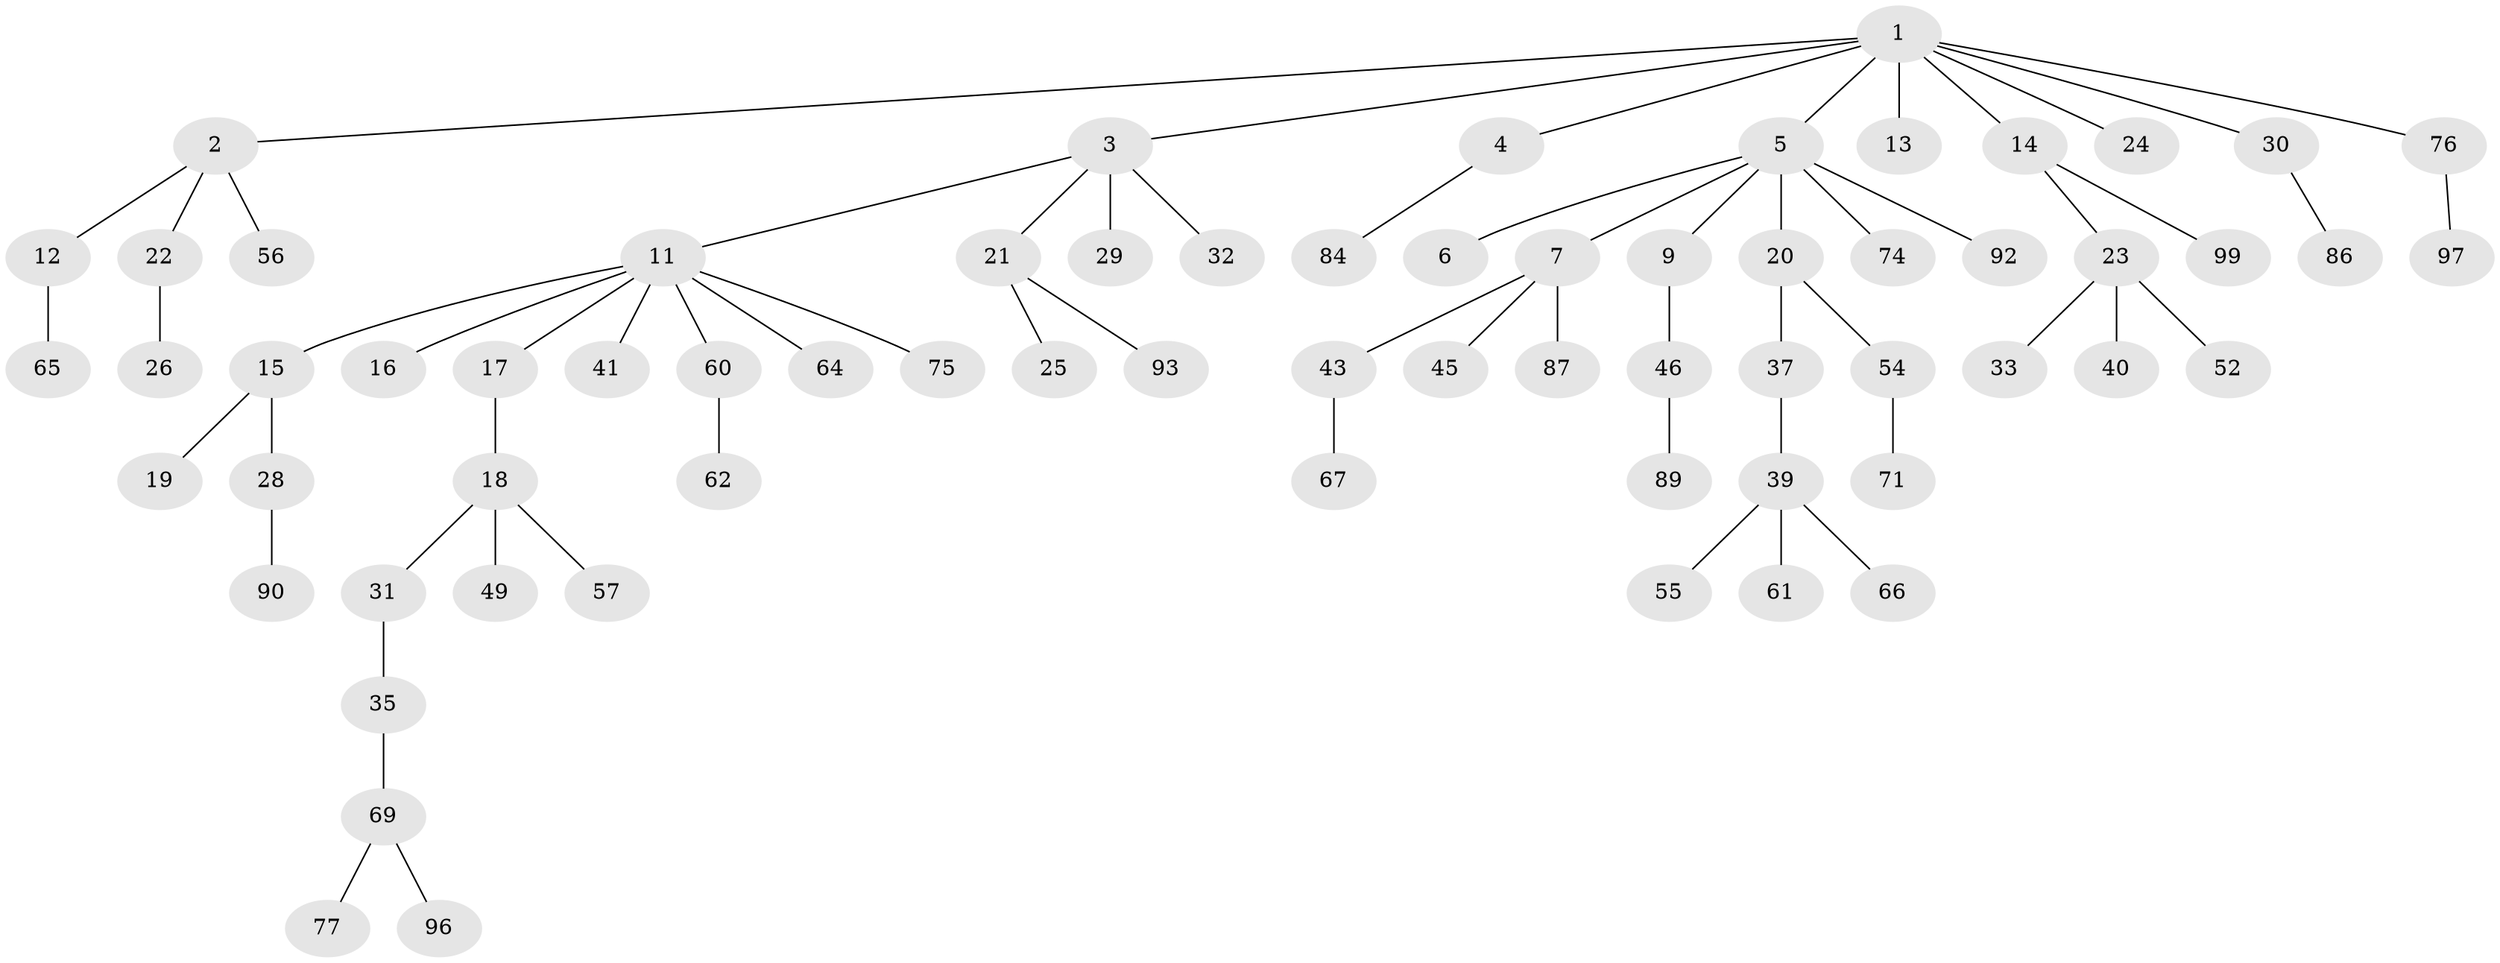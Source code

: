 // original degree distribution, {9: 0.02, 4: 0.06, 6: 0.01, 2: 0.31, 7: 0.01, 1: 0.49, 5: 0.01, 3: 0.09}
// Generated by graph-tools (version 1.1) at 2025/38/02/21/25 10:38:55]
// undirected, 67 vertices, 66 edges
graph export_dot {
graph [start="1"]
  node [color=gray90,style=filled];
  1 [super="+51"];
  2 [super="+34"];
  3 [super="+82"];
  4 [super="+8"];
  5 [super="+48"];
  6;
  7 [super="+47"];
  9 [super="+10"];
  11 [super="+58"];
  12;
  13 [super="+72"];
  14 [super="+81"];
  15 [super="+44"];
  16 [super="+88"];
  17;
  18 [super="+36"];
  19;
  20;
  21 [super="+79"];
  22;
  23 [super="+27"];
  24;
  25;
  26;
  28;
  29 [super="+91"];
  30;
  31;
  32 [super="+38"];
  33 [super="+53"];
  35 [super="+50"];
  37 [super="+98"];
  39 [super="+42"];
  40;
  41;
  43;
  45 [super="+63"];
  46 [super="+59"];
  49;
  52;
  54 [super="+85"];
  55;
  56;
  57;
  60 [super="+68"];
  61;
  62;
  64;
  65;
  66 [super="+70"];
  67 [super="+83"];
  69 [super="+73"];
  71;
  74;
  75 [super="+78"];
  76 [super="+94"];
  77 [super="+80"];
  84 [super="+100"];
  86;
  87;
  89;
  90 [super="+95"];
  92;
  93;
  96;
  97;
  99;
  1 -- 2;
  1 -- 3;
  1 -- 4;
  1 -- 5;
  1 -- 13;
  1 -- 14;
  1 -- 24;
  1 -- 30;
  1 -- 76;
  2 -- 12;
  2 -- 22;
  2 -- 56;
  3 -- 11;
  3 -- 21;
  3 -- 29;
  3 -- 32;
  4 -- 84;
  5 -- 6;
  5 -- 7;
  5 -- 9;
  5 -- 20;
  5 -- 92;
  5 -- 74;
  7 -- 43;
  7 -- 45;
  7 -- 87;
  9 -- 46;
  11 -- 15;
  11 -- 16;
  11 -- 17;
  11 -- 41;
  11 -- 60;
  11 -- 64;
  11 -- 75;
  12 -- 65;
  14 -- 23;
  14 -- 99;
  15 -- 19;
  15 -- 28;
  17 -- 18;
  18 -- 31;
  18 -- 49;
  18 -- 57;
  20 -- 37;
  20 -- 54;
  21 -- 25;
  21 -- 93;
  22 -- 26;
  23 -- 33;
  23 -- 40;
  23 -- 52;
  28 -- 90;
  30 -- 86;
  31 -- 35;
  35 -- 69;
  37 -- 39;
  39 -- 66;
  39 -- 55;
  39 -- 61;
  43 -- 67;
  46 -- 89;
  54 -- 71;
  60 -- 62;
  69 -- 96;
  69 -- 77;
  76 -- 97;
}
